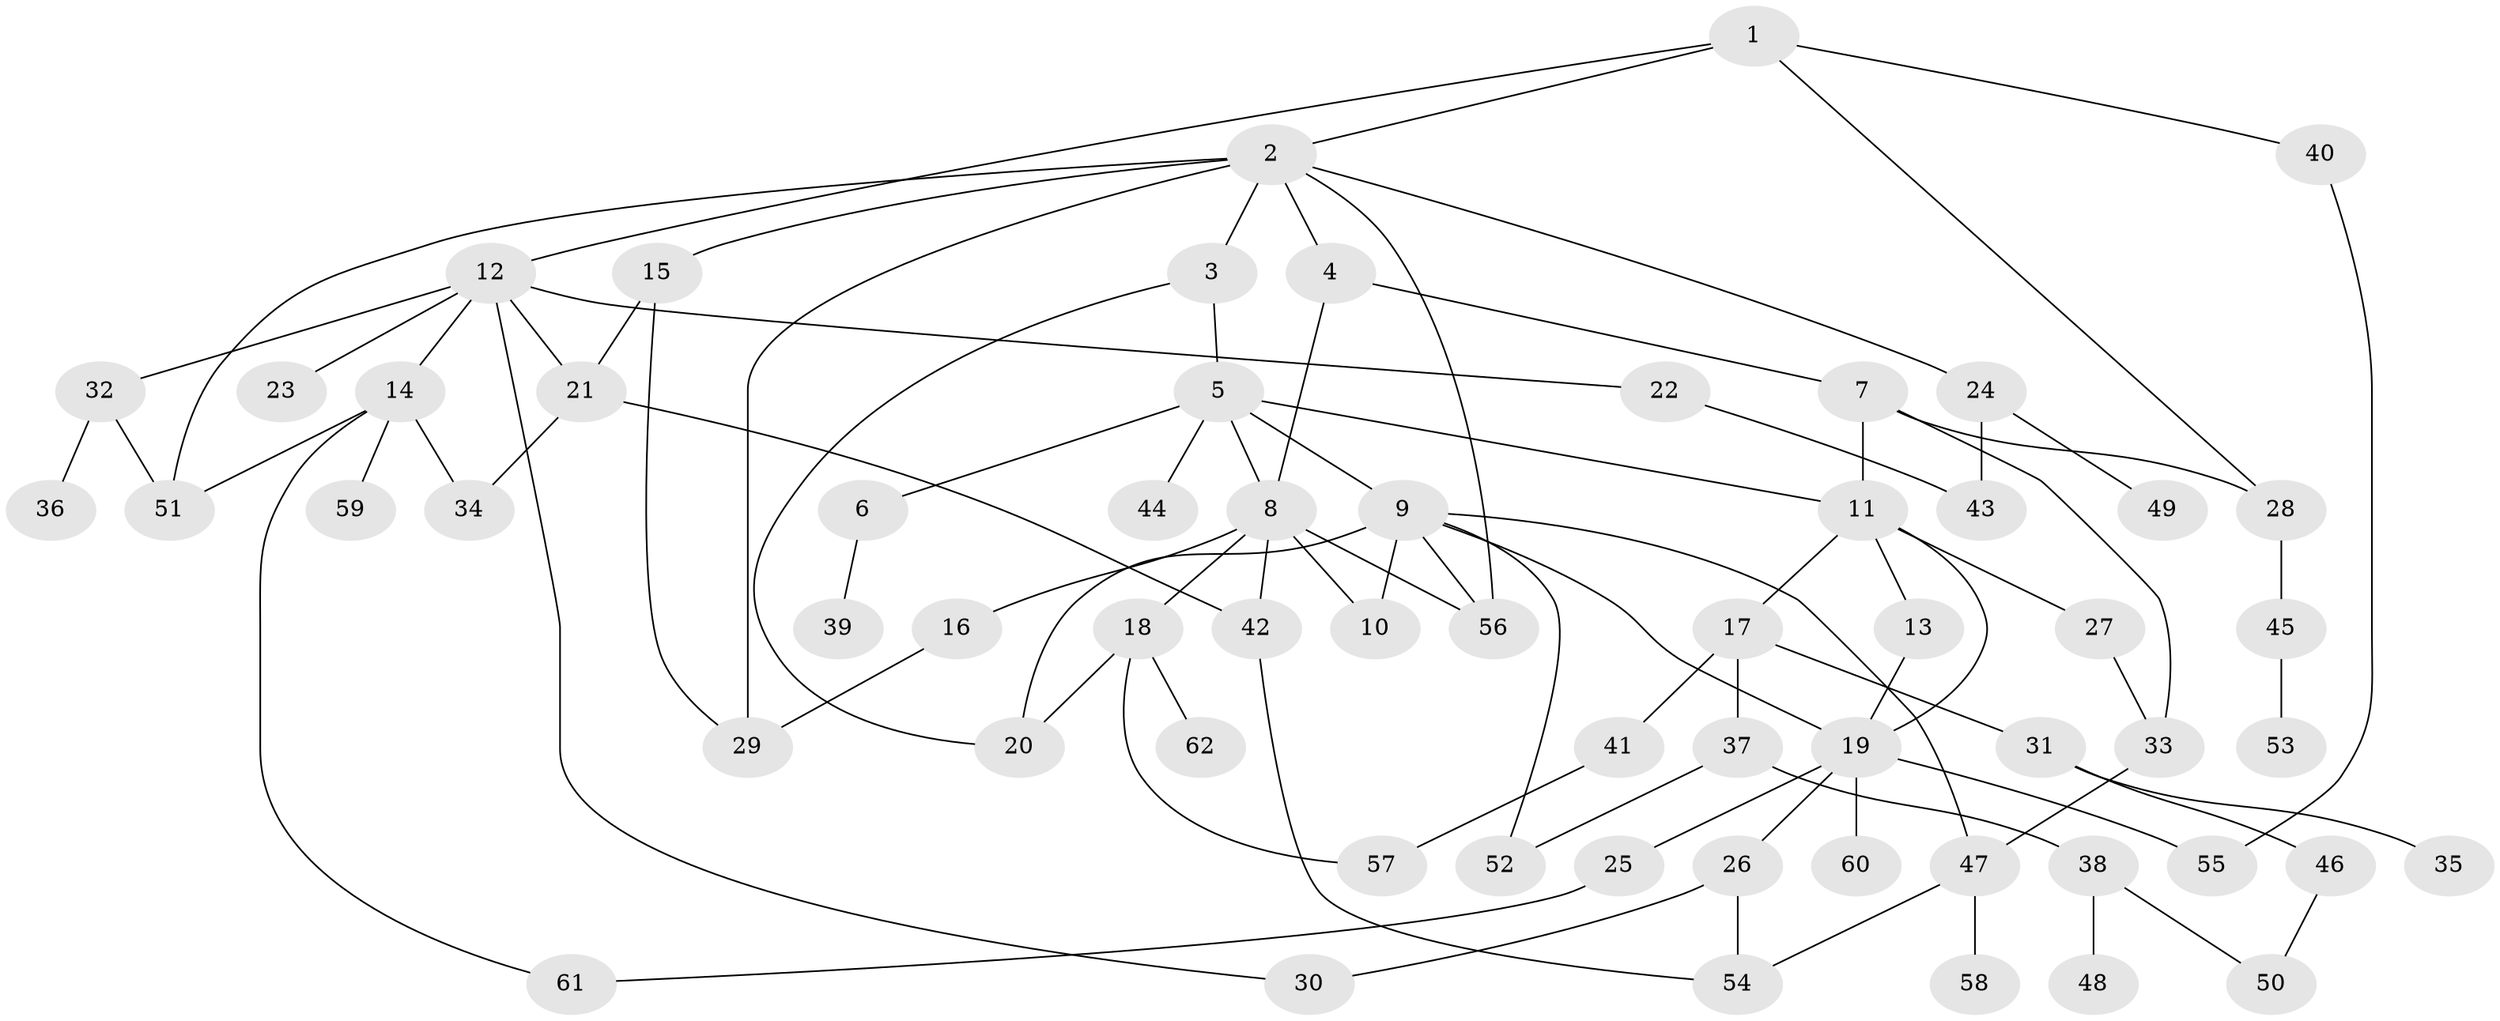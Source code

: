 // coarse degree distribution, {4: 0.13157894736842105, 7: 0.02631578947368421, 3: 0.2631578947368421, 1: 0.2631578947368421, 6: 0.07894736842105263, 9: 0.02631578947368421, 5: 0.05263157894736842, 2: 0.15789473684210525}
// Generated by graph-tools (version 1.1) at 2025/48/03/04/25 22:48:59]
// undirected, 62 vertices, 89 edges
graph export_dot {
  node [color=gray90,style=filled];
  1;
  2;
  3;
  4;
  5;
  6;
  7;
  8;
  9;
  10;
  11;
  12;
  13;
  14;
  15;
  16;
  17;
  18;
  19;
  20;
  21;
  22;
  23;
  24;
  25;
  26;
  27;
  28;
  29;
  30;
  31;
  32;
  33;
  34;
  35;
  36;
  37;
  38;
  39;
  40;
  41;
  42;
  43;
  44;
  45;
  46;
  47;
  48;
  49;
  50;
  51;
  52;
  53;
  54;
  55;
  56;
  57;
  58;
  59;
  60;
  61;
  62;
  1 -- 2;
  1 -- 12;
  1 -- 40;
  1 -- 28;
  2 -- 3;
  2 -- 4;
  2 -- 15;
  2 -- 24;
  2 -- 56;
  2 -- 29;
  2 -- 51;
  3 -- 5;
  3 -- 20;
  4 -- 7;
  4 -- 8;
  5 -- 6;
  5 -- 9;
  5 -- 11;
  5 -- 44;
  5 -- 8;
  6 -- 39;
  7 -- 28;
  7 -- 33;
  7 -- 11;
  8 -- 16;
  8 -- 18;
  8 -- 56;
  8 -- 10;
  8 -- 42;
  9 -- 10;
  9 -- 47;
  9 -- 56;
  9 -- 19;
  9 -- 52;
  9 -- 20;
  11 -- 13;
  11 -- 17;
  11 -- 19;
  11 -- 27;
  12 -- 14;
  12 -- 22;
  12 -- 23;
  12 -- 32;
  12 -- 21;
  12 -- 30;
  13 -- 19;
  14 -- 34;
  14 -- 59;
  14 -- 61;
  14 -- 51;
  15 -- 21;
  15 -- 29;
  16 -- 29;
  17 -- 31;
  17 -- 37;
  17 -- 41;
  18 -- 57;
  18 -- 62;
  18 -- 20;
  19 -- 25;
  19 -- 26;
  19 -- 60;
  19 -- 55;
  21 -- 42;
  21 -- 34;
  22 -- 43;
  24 -- 43;
  24 -- 49;
  25 -- 61;
  26 -- 30;
  26 -- 54;
  27 -- 33;
  28 -- 45;
  31 -- 35;
  31 -- 46;
  32 -- 36;
  32 -- 51;
  33 -- 47;
  37 -- 38;
  37 -- 52;
  38 -- 48;
  38 -- 50;
  40 -- 55;
  41 -- 57;
  42 -- 54;
  45 -- 53;
  46 -- 50;
  47 -- 58;
  47 -- 54;
}
